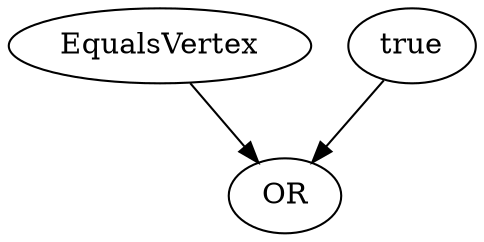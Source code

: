 digraph BayesianNetwork {
<99> -> <100>
<92> -> <100>
92[label="true"]
100[label="OR"]
99[label="EqualsVertex"]
}